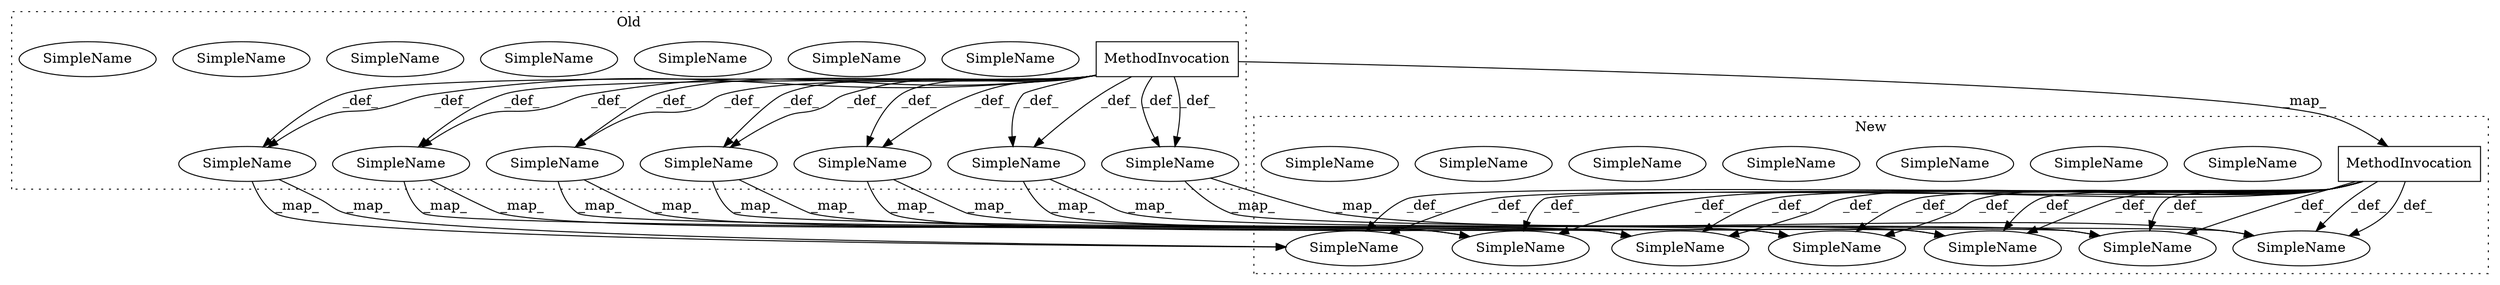digraph G {
subgraph cluster0 {
1 [label="MethodInvocation" a="32" s="1956" l="6" shape="box"];
3 [label="SimpleName" a="42" s="2120" l="2" shape="ellipse"];
4 [label="SimpleName" a="42" s="2594" l="5" shape="ellipse"];
8 [label="SimpleName" a="42" s="2594" l="5" shape="ellipse"];
10 [label="SimpleName" a="42" s="3020" l="3" shape="ellipse"];
12 [label="SimpleName" a="42" s="2120" l="2" shape="ellipse"];
13 [label="SimpleName" a="42" s="2245" l="1" shape="ellipse"];
14 [label="SimpleName" a="42" s="2101" l="3" shape="ellipse"];
15 [label="SimpleName" a="42" s="1949" l="2" shape="ellipse"];
18 [label="SimpleName" a="42" s="2101" l="3" shape="ellipse"];
19 [label="SimpleName" a="42" s="2082" l="3" shape="ellipse"];
23 [label="SimpleName" a="42" s="3020" l="3" shape="ellipse"];
25 [label="SimpleName" a="42" s="1949" l="2" shape="ellipse"];
27 [label="SimpleName" a="42" s="2245" l="1" shape="ellipse"];
30 [label="SimpleName" a="42" s="2082" l="3" shape="ellipse"];
label = "Old";
style="dotted";
}
subgraph cluster1 {
2 [label="MethodInvocation" a="32" s="1887" l="6" shape="box"];
5 [label="SimpleName" a="42" s="2520" l="5" shape="ellipse"];
6 [label="SimpleName" a="42" s="1861" l="2" shape="ellipse"];
7 [label="SimpleName" a="42" s="2008" l="3" shape="ellipse"];
9 [label="SimpleName" a="42" s="2008" l="3" shape="ellipse"];
11 [label="SimpleName" a="42" s="1861" l="2" shape="ellipse"];
16 [label="SimpleName" a="42" s="2046" l="2" shape="ellipse"];
17 [label="SimpleName" a="42" s="2171" l="1" shape="ellipse"];
20 [label="SimpleName" a="42" s="2171" l="1" shape="ellipse"];
21 [label="SimpleName" a="42" s="2520" l="5" shape="ellipse"];
22 [label="SimpleName" a="42" s="2046" l="2" shape="ellipse"];
24 [label="SimpleName" a="42" s="2027" l="3" shape="ellipse"];
26 [label="SimpleName" a="42" s="2946" l="3" shape="ellipse"];
28 [label="SimpleName" a="42" s="2946" l="3" shape="ellipse"];
29 [label="SimpleName" a="42" s="2027" l="3" shape="ellipse"];
label = "New";
style="dotted";
}
1 -> 2 [label="_map_"];
1 -> 3 [label="_def_"];
1 -> 15 [label="_def_"];
1 -> 27 [label="_def_"];
1 -> 8 [label="_def_"];
1 -> 8 [label="_def_"];
1 -> 30 [label="_def_"];
1 -> 3 [label="_def_"];
1 -> 10 [label="_def_"];
1 -> 14 [label="_def_"];
1 -> 27 [label="_def_"];
1 -> 30 [label="_def_"];
1 -> 10 [label="_def_"];
1 -> 14 [label="_def_"];
1 -> 15 [label="_def_"];
2 -> 17 [label="_def_"];
2 -> 5 [label="_def_"];
2 -> 24 [label="_def_"];
2 -> 17 [label="_def_"];
2 -> 24 [label="_def_"];
2 -> 7 [label="_def_"];
2 -> 7 [label="_def_"];
2 -> 26 [label="_def_"];
2 -> 16 [label="_def_"];
2 -> 6 [label="_def_"];
2 -> 26 [label="_def_"];
2 -> 6 [label="_def_"];
2 -> 16 [label="_def_"];
2 -> 5 [label="_def_"];
3 -> 16 [label="_map_"];
3 -> 16 [label="_map_"];
8 -> 5 [label="_map_"];
8 -> 5 [label="_map_"];
10 -> 26 [label="_map_"];
10 -> 26 [label="_map_"];
14 -> 24 [label="_map_"];
14 -> 24 [label="_map_"];
15 -> 6 [label="_map_"];
15 -> 6 [label="_map_"];
27 -> 17 [label="_map_"];
27 -> 17 [label="_map_"];
30 -> 7 [label="_map_"];
30 -> 7 [label="_map_"];
}